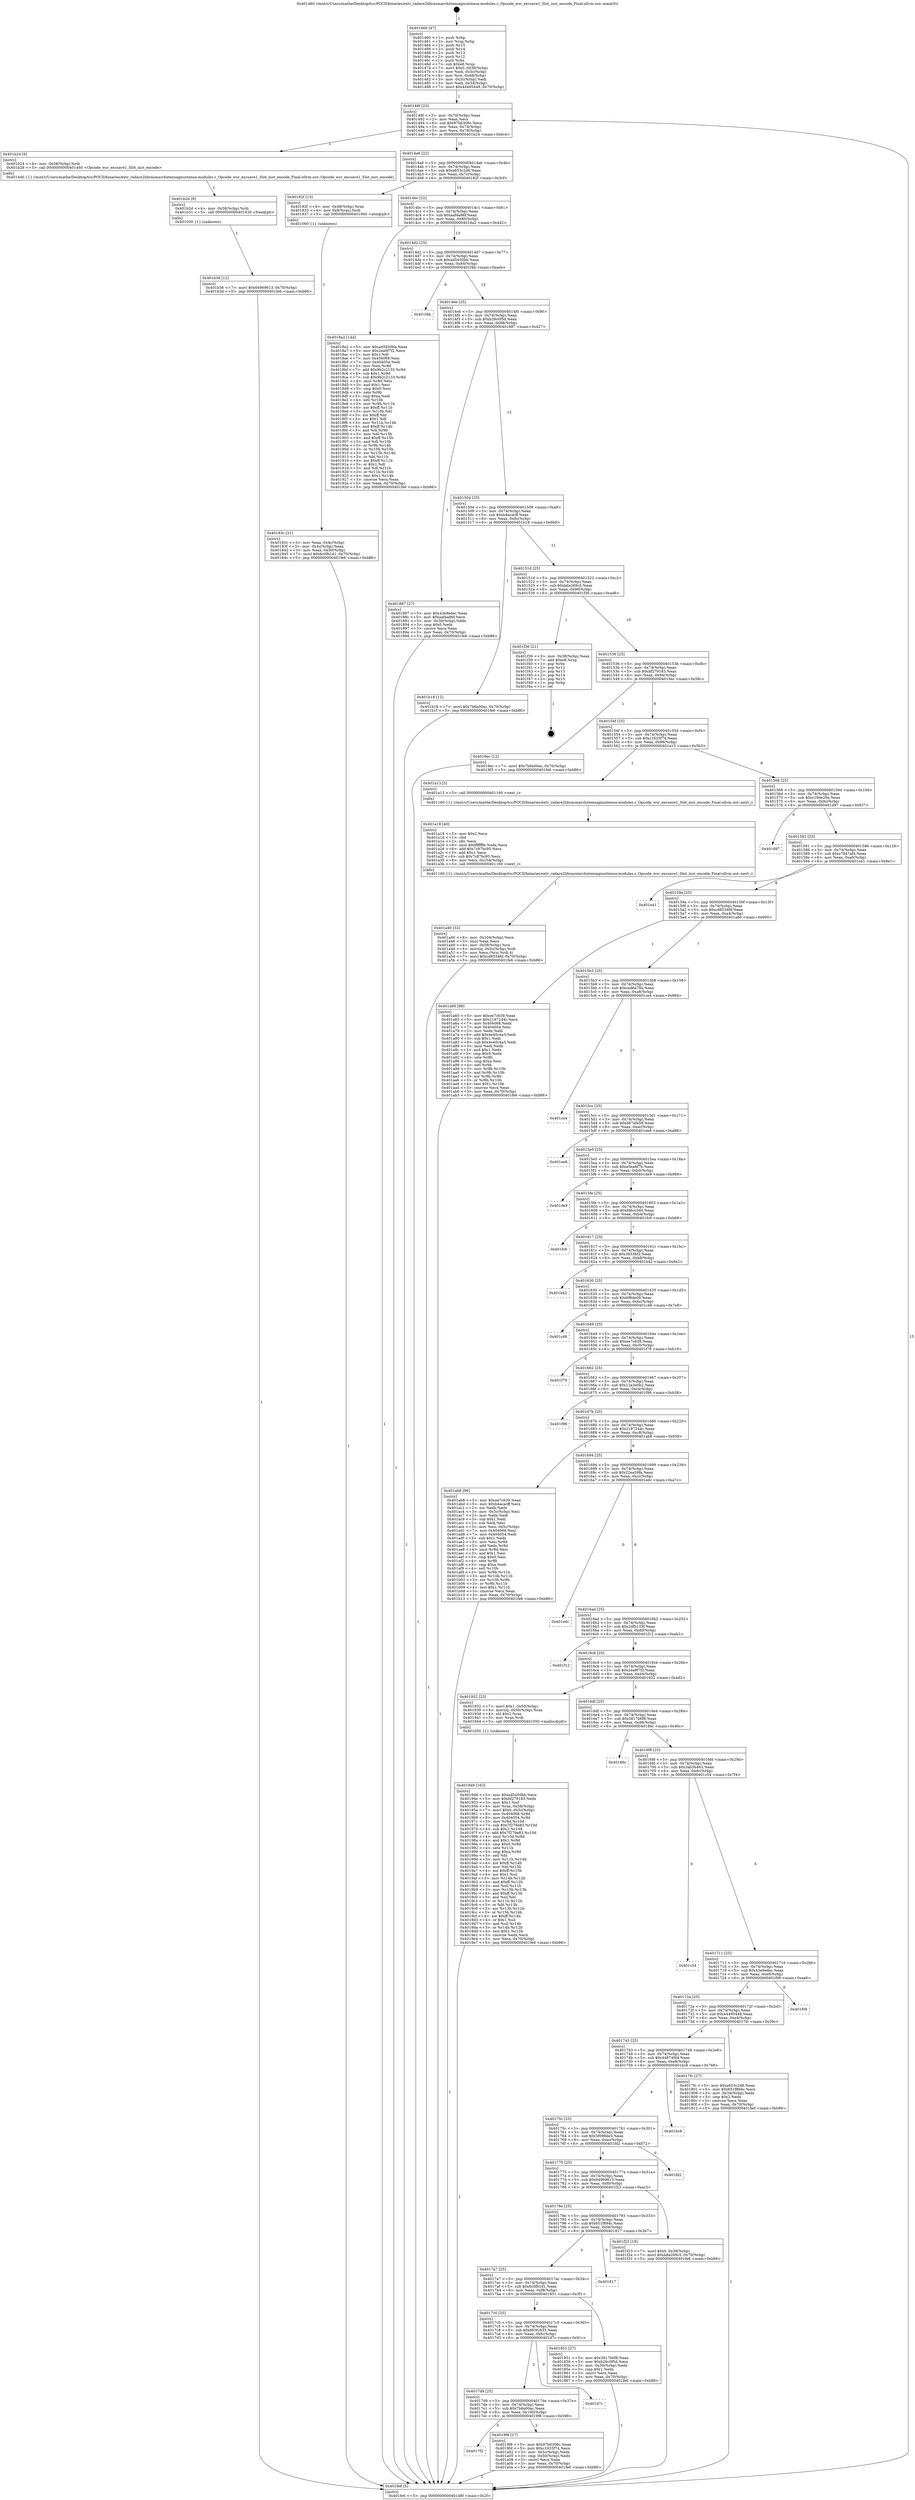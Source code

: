 digraph "0x401460" {
  label = "0x401460 (/mnt/c/Users/mathe/Desktop/tcc/POCII/binaries/extr_radare2librasmarchxtensagnuxtensa-modules.c_Opcode_wsr_excsave1_Slot_inst_encode_Final-ollvm.out::main(0))"
  labelloc = "t"
  node[shape=record]

  Entry [label="",width=0.3,height=0.3,shape=circle,fillcolor=black,style=filled]
  "0x40148f" [label="{
     0x40148f [23]\l
     | [instrs]\l
     &nbsp;&nbsp;0x40148f \<+3\>: mov -0x70(%rbp),%eax\l
     &nbsp;&nbsp;0x401492 \<+2\>: mov %eax,%ecx\l
     &nbsp;&nbsp;0x401494 \<+6\>: sub $0x97b6308c,%ecx\l
     &nbsp;&nbsp;0x40149a \<+3\>: mov %eax,-0x74(%rbp)\l
     &nbsp;&nbsp;0x40149d \<+3\>: mov %ecx,-0x78(%rbp)\l
     &nbsp;&nbsp;0x4014a0 \<+6\>: je 0000000000401b24 \<main+0x6c4\>\l
  }"]
  "0x401b24" [label="{
     0x401b24 [9]\l
     | [instrs]\l
     &nbsp;&nbsp;0x401b24 \<+4\>: mov -0x58(%rbp),%rdi\l
     &nbsp;&nbsp;0x401b28 \<+5\>: call 0000000000401440 \<Opcode_wsr_excsave1_Slot_inst_encode\>\l
     | [calls]\l
     &nbsp;&nbsp;0x401440 \{1\} (/mnt/c/Users/mathe/Desktop/tcc/POCII/binaries/extr_radare2librasmarchxtensagnuxtensa-modules.c_Opcode_wsr_excsave1_Slot_inst_encode_Final-ollvm.out::Opcode_wsr_excsave1_Slot_inst_encode)\l
  }"]
  "0x4014a6" [label="{
     0x4014a6 [22]\l
     | [instrs]\l
     &nbsp;&nbsp;0x4014a6 \<+5\>: jmp 00000000004014ab \<main+0x4b\>\l
     &nbsp;&nbsp;0x4014ab \<+3\>: mov -0x74(%rbp),%eax\l
     &nbsp;&nbsp;0x4014ae \<+5\>: sub $0xa653c2d6,%eax\l
     &nbsp;&nbsp;0x4014b3 \<+3\>: mov %eax,-0x7c(%rbp)\l
     &nbsp;&nbsp;0x4014b6 \<+6\>: je 000000000040182f \<main+0x3cf\>\l
  }"]
  Exit [label="",width=0.3,height=0.3,shape=circle,fillcolor=black,style=filled,peripheries=2]
  "0x40182f" [label="{
     0x40182f [13]\l
     | [instrs]\l
     &nbsp;&nbsp;0x40182f \<+4\>: mov -0x48(%rbp),%rax\l
     &nbsp;&nbsp;0x401833 \<+4\>: mov 0x8(%rax),%rdi\l
     &nbsp;&nbsp;0x401837 \<+5\>: call 0000000000401060 \<atoi@plt\>\l
     | [calls]\l
     &nbsp;&nbsp;0x401060 \{1\} (unknown)\l
  }"]
  "0x4014bc" [label="{
     0x4014bc [22]\l
     | [instrs]\l
     &nbsp;&nbsp;0x4014bc \<+5\>: jmp 00000000004014c1 \<main+0x61\>\l
     &nbsp;&nbsp;0x4014c1 \<+3\>: mov -0x74(%rbp),%eax\l
     &nbsp;&nbsp;0x4014c4 \<+5\>: sub $0xaaf4a86f,%eax\l
     &nbsp;&nbsp;0x4014c9 \<+3\>: mov %eax,-0x80(%rbp)\l
     &nbsp;&nbsp;0x4014cc \<+6\>: je 00000000004018a2 \<main+0x442\>\l
  }"]
  "0x401b36" [label="{
     0x401b36 [12]\l
     | [instrs]\l
     &nbsp;&nbsp;0x401b36 \<+7\>: movl $0x64969613,-0x70(%rbp)\l
     &nbsp;&nbsp;0x401b3d \<+5\>: jmp 0000000000401fe6 \<main+0xb86\>\l
  }"]
  "0x4018a2" [label="{
     0x4018a2 [144]\l
     | [instrs]\l
     &nbsp;&nbsp;0x4018a2 \<+5\>: mov $0xad5450bb,%eax\l
     &nbsp;&nbsp;0x4018a7 \<+5\>: mov $0x2ea9f7f2,%ecx\l
     &nbsp;&nbsp;0x4018ac \<+2\>: mov $0x1,%dl\l
     &nbsp;&nbsp;0x4018ae \<+7\>: mov 0x404068,%esi\l
     &nbsp;&nbsp;0x4018b5 \<+7\>: mov 0x404054,%edi\l
     &nbsp;&nbsp;0x4018bc \<+3\>: mov %esi,%r8d\l
     &nbsp;&nbsp;0x4018bf \<+7\>: add $0x9b2c2133,%r8d\l
     &nbsp;&nbsp;0x4018c6 \<+4\>: sub $0x1,%r8d\l
     &nbsp;&nbsp;0x4018ca \<+7\>: sub $0x9b2c2133,%r8d\l
     &nbsp;&nbsp;0x4018d1 \<+4\>: imul %r8d,%esi\l
     &nbsp;&nbsp;0x4018d5 \<+3\>: and $0x1,%esi\l
     &nbsp;&nbsp;0x4018d8 \<+3\>: cmp $0x0,%esi\l
     &nbsp;&nbsp;0x4018db \<+4\>: sete %r9b\l
     &nbsp;&nbsp;0x4018df \<+3\>: cmp $0xa,%edi\l
     &nbsp;&nbsp;0x4018e2 \<+4\>: setl %r10b\l
     &nbsp;&nbsp;0x4018e6 \<+3\>: mov %r9b,%r11b\l
     &nbsp;&nbsp;0x4018e9 \<+4\>: xor $0xff,%r11b\l
     &nbsp;&nbsp;0x4018ed \<+3\>: mov %r10b,%bl\l
     &nbsp;&nbsp;0x4018f0 \<+3\>: xor $0xff,%bl\l
     &nbsp;&nbsp;0x4018f3 \<+3\>: xor $0x1,%dl\l
     &nbsp;&nbsp;0x4018f6 \<+3\>: mov %r11b,%r14b\l
     &nbsp;&nbsp;0x4018f9 \<+4\>: and $0xff,%r14b\l
     &nbsp;&nbsp;0x4018fd \<+3\>: and %dl,%r9b\l
     &nbsp;&nbsp;0x401900 \<+3\>: mov %bl,%r15b\l
     &nbsp;&nbsp;0x401903 \<+4\>: and $0xff,%r15b\l
     &nbsp;&nbsp;0x401907 \<+3\>: and %dl,%r10b\l
     &nbsp;&nbsp;0x40190a \<+3\>: or %r9b,%r14b\l
     &nbsp;&nbsp;0x40190d \<+3\>: or %r10b,%r15b\l
     &nbsp;&nbsp;0x401910 \<+3\>: xor %r15b,%r14b\l
     &nbsp;&nbsp;0x401913 \<+3\>: or %bl,%r11b\l
     &nbsp;&nbsp;0x401916 \<+4\>: xor $0xff,%r11b\l
     &nbsp;&nbsp;0x40191a \<+3\>: or $0x1,%dl\l
     &nbsp;&nbsp;0x40191d \<+3\>: and %dl,%r11b\l
     &nbsp;&nbsp;0x401920 \<+3\>: or %r11b,%r14b\l
     &nbsp;&nbsp;0x401923 \<+4\>: test $0x1,%r14b\l
     &nbsp;&nbsp;0x401927 \<+3\>: cmovne %ecx,%eax\l
     &nbsp;&nbsp;0x40192a \<+3\>: mov %eax,-0x70(%rbp)\l
     &nbsp;&nbsp;0x40192d \<+5\>: jmp 0000000000401fe6 \<main+0xb86\>\l
  }"]
  "0x4014d2" [label="{
     0x4014d2 [25]\l
     | [instrs]\l
     &nbsp;&nbsp;0x4014d2 \<+5\>: jmp 00000000004014d7 \<main+0x77\>\l
     &nbsp;&nbsp;0x4014d7 \<+3\>: mov -0x74(%rbp),%eax\l
     &nbsp;&nbsp;0x4014da \<+5\>: sub $0xad5450bb,%eax\l
     &nbsp;&nbsp;0x4014df \<+6\>: mov %eax,-0x84(%rbp)\l
     &nbsp;&nbsp;0x4014e5 \<+6\>: je 0000000000401f4b \<main+0xaeb\>\l
  }"]
  "0x401b2d" [label="{
     0x401b2d [9]\l
     | [instrs]\l
     &nbsp;&nbsp;0x401b2d \<+4\>: mov -0x58(%rbp),%rdi\l
     &nbsp;&nbsp;0x401b31 \<+5\>: call 0000000000401030 \<free@plt\>\l
     | [calls]\l
     &nbsp;&nbsp;0x401030 \{1\} (unknown)\l
  }"]
  "0x401f4b" [label="{
     0x401f4b\l
  }", style=dashed]
  "0x4014eb" [label="{
     0x4014eb [25]\l
     | [instrs]\l
     &nbsp;&nbsp;0x4014eb \<+5\>: jmp 00000000004014f0 \<main+0x90\>\l
     &nbsp;&nbsp;0x4014f0 \<+3\>: mov -0x74(%rbp),%eax\l
     &nbsp;&nbsp;0x4014f3 \<+5\>: sub $0xb26c0f5d,%eax\l
     &nbsp;&nbsp;0x4014f8 \<+6\>: mov %eax,-0x88(%rbp)\l
     &nbsp;&nbsp;0x4014fe \<+6\>: je 0000000000401887 \<main+0x427\>\l
  }"]
  "0x401a40" [label="{
     0x401a40 [32]\l
     | [instrs]\l
     &nbsp;&nbsp;0x401a40 \<+6\>: mov -0x104(%rbp),%ecx\l
     &nbsp;&nbsp;0x401a46 \<+3\>: imul %eax,%ecx\l
     &nbsp;&nbsp;0x401a49 \<+4\>: mov -0x58(%rbp),%rsi\l
     &nbsp;&nbsp;0x401a4d \<+4\>: movslq -0x5c(%rbp),%rdi\l
     &nbsp;&nbsp;0x401a51 \<+3\>: mov %ecx,(%rsi,%rdi,4)\l
     &nbsp;&nbsp;0x401a54 \<+7\>: movl $0xcd85346f,-0x70(%rbp)\l
     &nbsp;&nbsp;0x401a5b \<+5\>: jmp 0000000000401fe6 \<main+0xb86\>\l
  }"]
  "0x401887" [label="{
     0x401887 [27]\l
     | [instrs]\l
     &nbsp;&nbsp;0x401887 \<+5\>: mov $0x43e9edec,%eax\l
     &nbsp;&nbsp;0x40188c \<+5\>: mov $0xaaf4a86f,%ecx\l
     &nbsp;&nbsp;0x401891 \<+3\>: mov -0x30(%rbp),%edx\l
     &nbsp;&nbsp;0x401894 \<+3\>: cmp $0x0,%edx\l
     &nbsp;&nbsp;0x401897 \<+3\>: cmove %ecx,%eax\l
     &nbsp;&nbsp;0x40189a \<+3\>: mov %eax,-0x70(%rbp)\l
     &nbsp;&nbsp;0x40189d \<+5\>: jmp 0000000000401fe6 \<main+0xb86\>\l
  }"]
  "0x401504" [label="{
     0x401504 [25]\l
     | [instrs]\l
     &nbsp;&nbsp;0x401504 \<+5\>: jmp 0000000000401509 \<main+0xa9\>\l
     &nbsp;&nbsp;0x401509 \<+3\>: mov -0x74(%rbp),%eax\l
     &nbsp;&nbsp;0x40150c \<+5\>: sub $0xb4acacff,%eax\l
     &nbsp;&nbsp;0x401511 \<+6\>: mov %eax,-0x8c(%rbp)\l
     &nbsp;&nbsp;0x401517 \<+6\>: je 0000000000401b18 \<main+0x6b8\>\l
  }"]
  "0x401a18" [label="{
     0x401a18 [40]\l
     | [instrs]\l
     &nbsp;&nbsp;0x401a18 \<+5\>: mov $0x2,%ecx\l
     &nbsp;&nbsp;0x401a1d \<+1\>: cltd\l
     &nbsp;&nbsp;0x401a1e \<+2\>: idiv %ecx\l
     &nbsp;&nbsp;0x401a20 \<+6\>: imul $0xfffffffe,%edx,%ecx\l
     &nbsp;&nbsp;0x401a26 \<+6\>: add $0x7c87bc95,%ecx\l
     &nbsp;&nbsp;0x401a2c \<+3\>: add $0x1,%ecx\l
     &nbsp;&nbsp;0x401a2f \<+6\>: sub $0x7c87bc95,%ecx\l
     &nbsp;&nbsp;0x401a35 \<+6\>: mov %ecx,-0x104(%rbp)\l
     &nbsp;&nbsp;0x401a3b \<+5\>: call 0000000000401160 \<next_i\>\l
     | [calls]\l
     &nbsp;&nbsp;0x401160 \{1\} (/mnt/c/Users/mathe/Desktop/tcc/POCII/binaries/extr_radare2librasmarchxtensagnuxtensa-modules.c_Opcode_wsr_excsave1_Slot_inst_encode_Final-ollvm.out::next_i)\l
  }"]
  "0x401b18" [label="{
     0x401b18 [12]\l
     | [instrs]\l
     &nbsp;&nbsp;0x401b18 \<+7\>: movl $0x7b6a00ac,-0x70(%rbp)\l
     &nbsp;&nbsp;0x401b1f \<+5\>: jmp 0000000000401fe6 \<main+0xb86\>\l
  }"]
  "0x40151d" [label="{
     0x40151d [25]\l
     | [instrs]\l
     &nbsp;&nbsp;0x40151d \<+5\>: jmp 0000000000401522 \<main+0xc2\>\l
     &nbsp;&nbsp;0x401522 \<+3\>: mov -0x74(%rbp),%eax\l
     &nbsp;&nbsp;0x401525 \<+5\>: sub $0xbda269c5,%eax\l
     &nbsp;&nbsp;0x40152a \<+6\>: mov %eax,-0x90(%rbp)\l
     &nbsp;&nbsp;0x401530 \<+6\>: je 0000000000401f36 \<main+0xad6\>\l
  }"]
  "0x4017f2" [label="{
     0x4017f2\l
  }", style=dashed]
  "0x401f36" [label="{
     0x401f36 [21]\l
     | [instrs]\l
     &nbsp;&nbsp;0x401f36 \<+3\>: mov -0x38(%rbp),%eax\l
     &nbsp;&nbsp;0x401f39 \<+7\>: add $0xe8,%rsp\l
     &nbsp;&nbsp;0x401f40 \<+1\>: pop %rbx\l
     &nbsp;&nbsp;0x401f41 \<+2\>: pop %r12\l
     &nbsp;&nbsp;0x401f43 \<+2\>: pop %r13\l
     &nbsp;&nbsp;0x401f45 \<+2\>: pop %r14\l
     &nbsp;&nbsp;0x401f47 \<+2\>: pop %r15\l
     &nbsp;&nbsp;0x401f49 \<+1\>: pop %rbp\l
     &nbsp;&nbsp;0x401f4a \<+1\>: ret\l
  }"]
  "0x401536" [label="{
     0x401536 [25]\l
     | [instrs]\l
     &nbsp;&nbsp;0x401536 \<+5\>: jmp 000000000040153b \<main+0xdb\>\l
     &nbsp;&nbsp;0x40153b \<+3\>: mov -0x74(%rbp),%eax\l
     &nbsp;&nbsp;0x40153e \<+5\>: sub $0xbf279183,%eax\l
     &nbsp;&nbsp;0x401543 \<+6\>: mov %eax,-0x94(%rbp)\l
     &nbsp;&nbsp;0x401549 \<+6\>: je 00000000004019ec \<main+0x58c\>\l
  }"]
  "0x4019f8" [label="{
     0x4019f8 [27]\l
     | [instrs]\l
     &nbsp;&nbsp;0x4019f8 \<+5\>: mov $0x97b6308c,%eax\l
     &nbsp;&nbsp;0x4019fd \<+5\>: mov $0xc1633f74,%ecx\l
     &nbsp;&nbsp;0x401a02 \<+3\>: mov -0x5c(%rbp),%edx\l
     &nbsp;&nbsp;0x401a05 \<+3\>: cmp -0x50(%rbp),%edx\l
     &nbsp;&nbsp;0x401a08 \<+3\>: cmovl %ecx,%eax\l
     &nbsp;&nbsp;0x401a0b \<+3\>: mov %eax,-0x70(%rbp)\l
     &nbsp;&nbsp;0x401a0e \<+5\>: jmp 0000000000401fe6 \<main+0xb86\>\l
  }"]
  "0x4019ec" [label="{
     0x4019ec [12]\l
     | [instrs]\l
     &nbsp;&nbsp;0x4019ec \<+7\>: movl $0x7b6a00ac,-0x70(%rbp)\l
     &nbsp;&nbsp;0x4019f3 \<+5\>: jmp 0000000000401fe6 \<main+0xb86\>\l
  }"]
  "0x40154f" [label="{
     0x40154f [25]\l
     | [instrs]\l
     &nbsp;&nbsp;0x40154f \<+5\>: jmp 0000000000401554 \<main+0xf4\>\l
     &nbsp;&nbsp;0x401554 \<+3\>: mov -0x74(%rbp),%eax\l
     &nbsp;&nbsp;0x401557 \<+5\>: sub $0xc1633f74,%eax\l
     &nbsp;&nbsp;0x40155c \<+6\>: mov %eax,-0x98(%rbp)\l
     &nbsp;&nbsp;0x401562 \<+6\>: je 0000000000401a13 \<main+0x5b3\>\l
  }"]
  "0x4017d9" [label="{
     0x4017d9 [25]\l
     | [instrs]\l
     &nbsp;&nbsp;0x4017d9 \<+5\>: jmp 00000000004017de \<main+0x37e\>\l
     &nbsp;&nbsp;0x4017de \<+3\>: mov -0x74(%rbp),%eax\l
     &nbsp;&nbsp;0x4017e1 \<+5\>: sub $0x7b6a00ac,%eax\l
     &nbsp;&nbsp;0x4017e6 \<+6\>: mov %eax,-0x100(%rbp)\l
     &nbsp;&nbsp;0x4017ec \<+6\>: je 00000000004019f8 \<main+0x598\>\l
  }"]
  "0x401a13" [label="{
     0x401a13 [5]\l
     | [instrs]\l
     &nbsp;&nbsp;0x401a13 \<+5\>: call 0000000000401160 \<next_i\>\l
     | [calls]\l
     &nbsp;&nbsp;0x401160 \{1\} (/mnt/c/Users/mathe/Desktop/tcc/POCII/binaries/extr_radare2librasmarchxtensagnuxtensa-modules.c_Opcode_wsr_excsave1_Slot_inst_encode_Final-ollvm.out::next_i)\l
  }"]
  "0x401568" [label="{
     0x401568 [25]\l
     | [instrs]\l
     &nbsp;&nbsp;0x401568 \<+5\>: jmp 000000000040156d \<main+0x10d\>\l
     &nbsp;&nbsp;0x40156d \<+3\>: mov -0x74(%rbp),%eax\l
     &nbsp;&nbsp;0x401570 \<+5\>: sub $0xc19de20e,%eax\l
     &nbsp;&nbsp;0x401575 \<+6\>: mov %eax,-0x9c(%rbp)\l
     &nbsp;&nbsp;0x40157b \<+6\>: je 0000000000401d97 \<main+0x937\>\l
  }"]
  "0x401d7c" [label="{
     0x401d7c\l
  }", style=dashed]
  "0x401d97" [label="{
     0x401d97\l
  }", style=dashed]
  "0x401581" [label="{
     0x401581 [25]\l
     | [instrs]\l
     &nbsp;&nbsp;0x401581 \<+5\>: jmp 0000000000401586 \<main+0x126\>\l
     &nbsp;&nbsp;0x401586 \<+3\>: mov -0x74(%rbp),%eax\l
     &nbsp;&nbsp;0x401589 \<+5\>: sub $0xc7847af4,%eax\l
     &nbsp;&nbsp;0x40158e \<+6\>: mov %eax,-0xa0(%rbp)\l
     &nbsp;&nbsp;0x401594 \<+6\>: je 0000000000401e41 \<main+0x9e1\>\l
  }"]
  "0x401949" [label="{
     0x401949 [163]\l
     | [instrs]\l
     &nbsp;&nbsp;0x401949 \<+5\>: mov $0xad5450bb,%ecx\l
     &nbsp;&nbsp;0x40194e \<+5\>: mov $0xbf279183,%edx\l
     &nbsp;&nbsp;0x401953 \<+3\>: mov $0x1,%sil\l
     &nbsp;&nbsp;0x401956 \<+4\>: mov %rax,-0x58(%rbp)\l
     &nbsp;&nbsp;0x40195a \<+7\>: movl $0x0,-0x5c(%rbp)\l
     &nbsp;&nbsp;0x401961 \<+8\>: mov 0x404068,%r8d\l
     &nbsp;&nbsp;0x401969 \<+8\>: mov 0x404054,%r9d\l
     &nbsp;&nbsp;0x401971 \<+3\>: mov %r8d,%r10d\l
     &nbsp;&nbsp;0x401974 \<+7\>: sub $0x7f279e83,%r10d\l
     &nbsp;&nbsp;0x40197b \<+4\>: sub $0x1,%r10d\l
     &nbsp;&nbsp;0x40197f \<+7\>: add $0x7f279e83,%r10d\l
     &nbsp;&nbsp;0x401986 \<+4\>: imul %r10d,%r8d\l
     &nbsp;&nbsp;0x40198a \<+4\>: and $0x1,%r8d\l
     &nbsp;&nbsp;0x40198e \<+4\>: cmp $0x0,%r8d\l
     &nbsp;&nbsp;0x401992 \<+4\>: sete %r11b\l
     &nbsp;&nbsp;0x401996 \<+4\>: cmp $0xa,%r9d\l
     &nbsp;&nbsp;0x40199a \<+3\>: setl %bl\l
     &nbsp;&nbsp;0x40199d \<+3\>: mov %r11b,%r14b\l
     &nbsp;&nbsp;0x4019a0 \<+4\>: xor $0xff,%r14b\l
     &nbsp;&nbsp;0x4019a4 \<+3\>: mov %bl,%r15b\l
     &nbsp;&nbsp;0x4019a7 \<+4\>: xor $0xff,%r15b\l
     &nbsp;&nbsp;0x4019ab \<+4\>: xor $0x1,%sil\l
     &nbsp;&nbsp;0x4019af \<+3\>: mov %r14b,%r12b\l
     &nbsp;&nbsp;0x4019b2 \<+4\>: and $0xff,%r12b\l
     &nbsp;&nbsp;0x4019b6 \<+3\>: and %sil,%r11b\l
     &nbsp;&nbsp;0x4019b9 \<+3\>: mov %r15b,%r13b\l
     &nbsp;&nbsp;0x4019bc \<+4\>: and $0xff,%r13b\l
     &nbsp;&nbsp;0x4019c0 \<+3\>: and %sil,%bl\l
     &nbsp;&nbsp;0x4019c3 \<+3\>: or %r11b,%r12b\l
     &nbsp;&nbsp;0x4019c6 \<+3\>: or %bl,%r13b\l
     &nbsp;&nbsp;0x4019c9 \<+3\>: xor %r13b,%r12b\l
     &nbsp;&nbsp;0x4019cc \<+3\>: or %r15b,%r14b\l
     &nbsp;&nbsp;0x4019cf \<+4\>: xor $0xff,%r14b\l
     &nbsp;&nbsp;0x4019d3 \<+4\>: or $0x1,%sil\l
     &nbsp;&nbsp;0x4019d7 \<+3\>: and %sil,%r14b\l
     &nbsp;&nbsp;0x4019da \<+3\>: or %r14b,%r12b\l
     &nbsp;&nbsp;0x4019dd \<+4\>: test $0x1,%r12b\l
     &nbsp;&nbsp;0x4019e1 \<+3\>: cmovne %edx,%ecx\l
     &nbsp;&nbsp;0x4019e4 \<+3\>: mov %ecx,-0x70(%rbp)\l
     &nbsp;&nbsp;0x4019e7 \<+5\>: jmp 0000000000401fe6 \<main+0xb86\>\l
  }"]
  "0x401e41" [label="{
     0x401e41\l
  }", style=dashed]
  "0x40159a" [label="{
     0x40159a [25]\l
     | [instrs]\l
     &nbsp;&nbsp;0x40159a \<+5\>: jmp 000000000040159f \<main+0x13f\>\l
     &nbsp;&nbsp;0x40159f \<+3\>: mov -0x74(%rbp),%eax\l
     &nbsp;&nbsp;0x4015a2 \<+5\>: sub $0xcd85346f,%eax\l
     &nbsp;&nbsp;0x4015a7 \<+6\>: mov %eax,-0xa4(%rbp)\l
     &nbsp;&nbsp;0x4015ad \<+6\>: je 0000000000401a60 \<main+0x600\>\l
  }"]
  "0x4017c0" [label="{
     0x4017c0 [25]\l
     | [instrs]\l
     &nbsp;&nbsp;0x4017c0 \<+5\>: jmp 00000000004017c5 \<main+0x365\>\l
     &nbsp;&nbsp;0x4017c5 \<+3\>: mov -0x74(%rbp),%eax\l
     &nbsp;&nbsp;0x4017c8 \<+5\>: sub $0x6fc92935,%eax\l
     &nbsp;&nbsp;0x4017cd \<+6\>: mov %eax,-0xfc(%rbp)\l
     &nbsp;&nbsp;0x4017d3 \<+6\>: je 0000000000401d7c \<main+0x91c\>\l
  }"]
  "0x401a60" [label="{
     0x401a60 [88]\l
     | [instrs]\l
     &nbsp;&nbsp;0x401a60 \<+5\>: mov $0xee7c639,%eax\l
     &nbsp;&nbsp;0x401a65 \<+5\>: mov $0x2187244c,%ecx\l
     &nbsp;&nbsp;0x401a6a \<+7\>: mov 0x404068,%edx\l
     &nbsp;&nbsp;0x401a71 \<+7\>: mov 0x404054,%esi\l
     &nbsp;&nbsp;0x401a78 \<+2\>: mov %edx,%edi\l
     &nbsp;&nbsp;0x401a7a \<+6\>: add $0x4e40c4a3,%edi\l
     &nbsp;&nbsp;0x401a80 \<+3\>: sub $0x1,%edi\l
     &nbsp;&nbsp;0x401a83 \<+6\>: sub $0x4e40c4a3,%edi\l
     &nbsp;&nbsp;0x401a89 \<+3\>: imul %edi,%edx\l
     &nbsp;&nbsp;0x401a8c \<+3\>: and $0x1,%edx\l
     &nbsp;&nbsp;0x401a8f \<+3\>: cmp $0x0,%edx\l
     &nbsp;&nbsp;0x401a92 \<+4\>: sete %r8b\l
     &nbsp;&nbsp;0x401a96 \<+3\>: cmp $0xa,%esi\l
     &nbsp;&nbsp;0x401a99 \<+4\>: setl %r9b\l
     &nbsp;&nbsp;0x401a9d \<+3\>: mov %r8b,%r10b\l
     &nbsp;&nbsp;0x401aa0 \<+3\>: and %r9b,%r10b\l
     &nbsp;&nbsp;0x401aa3 \<+3\>: xor %r9b,%r8b\l
     &nbsp;&nbsp;0x401aa6 \<+3\>: or %r8b,%r10b\l
     &nbsp;&nbsp;0x401aa9 \<+4\>: test $0x1,%r10b\l
     &nbsp;&nbsp;0x401aad \<+3\>: cmovne %ecx,%eax\l
     &nbsp;&nbsp;0x401ab0 \<+3\>: mov %eax,-0x70(%rbp)\l
     &nbsp;&nbsp;0x401ab3 \<+5\>: jmp 0000000000401fe6 \<main+0xb86\>\l
  }"]
  "0x4015b3" [label="{
     0x4015b3 [25]\l
     | [instrs]\l
     &nbsp;&nbsp;0x4015b3 \<+5\>: jmp 00000000004015b8 \<main+0x158\>\l
     &nbsp;&nbsp;0x4015b8 \<+3\>: mov -0x74(%rbp),%eax\l
     &nbsp;&nbsp;0x4015bb \<+5\>: sub $0xced6a78a,%eax\l
     &nbsp;&nbsp;0x4015c0 \<+6\>: mov %eax,-0xa8(%rbp)\l
     &nbsp;&nbsp;0x4015c6 \<+6\>: je 0000000000401ce4 \<main+0x884\>\l
  }"]
  "0x401851" [label="{
     0x401851 [27]\l
     | [instrs]\l
     &nbsp;&nbsp;0x401851 \<+5\>: mov $0x3817b6f8,%eax\l
     &nbsp;&nbsp;0x401856 \<+5\>: mov $0xb26c0f5d,%ecx\l
     &nbsp;&nbsp;0x40185b \<+3\>: mov -0x30(%rbp),%edx\l
     &nbsp;&nbsp;0x40185e \<+3\>: cmp $0x1,%edx\l
     &nbsp;&nbsp;0x401861 \<+3\>: cmovl %ecx,%eax\l
     &nbsp;&nbsp;0x401864 \<+3\>: mov %eax,-0x70(%rbp)\l
     &nbsp;&nbsp;0x401867 \<+5\>: jmp 0000000000401fe6 \<main+0xb86\>\l
  }"]
  "0x401ce4" [label="{
     0x401ce4\l
  }", style=dashed]
  "0x4015cc" [label="{
     0x4015cc [25]\l
     | [instrs]\l
     &nbsp;&nbsp;0x4015cc \<+5\>: jmp 00000000004015d1 \<main+0x171\>\l
     &nbsp;&nbsp;0x4015d1 \<+3\>: mov -0x74(%rbp),%eax\l
     &nbsp;&nbsp;0x4015d4 \<+5\>: sub $0xd67efa58,%eax\l
     &nbsp;&nbsp;0x4015d9 \<+6\>: mov %eax,-0xac(%rbp)\l
     &nbsp;&nbsp;0x4015df \<+6\>: je 0000000000401ee8 \<main+0xa88\>\l
  }"]
  "0x4017a7" [label="{
     0x4017a7 [25]\l
     | [instrs]\l
     &nbsp;&nbsp;0x4017a7 \<+5\>: jmp 00000000004017ac \<main+0x34c\>\l
     &nbsp;&nbsp;0x4017ac \<+3\>: mov -0x74(%rbp),%eax\l
     &nbsp;&nbsp;0x4017af \<+5\>: sub $0x6c0fb1d1,%eax\l
     &nbsp;&nbsp;0x4017b4 \<+6\>: mov %eax,-0xf8(%rbp)\l
     &nbsp;&nbsp;0x4017ba \<+6\>: je 0000000000401851 \<main+0x3f1\>\l
  }"]
  "0x401ee8" [label="{
     0x401ee8\l
  }", style=dashed]
  "0x4015e5" [label="{
     0x4015e5 [25]\l
     | [instrs]\l
     &nbsp;&nbsp;0x4015e5 \<+5\>: jmp 00000000004015ea \<main+0x18a\>\l
     &nbsp;&nbsp;0x4015ea \<+3\>: mov -0x74(%rbp),%eax\l
     &nbsp;&nbsp;0x4015ed \<+5\>: sub $0xe5ea8f7b,%eax\l
     &nbsp;&nbsp;0x4015f2 \<+6\>: mov %eax,-0xb0(%rbp)\l
     &nbsp;&nbsp;0x4015f8 \<+6\>: je 0000000000401de9 \<main+0x989\>\l
  }"]
  "0x401817" [label="{
     0x401817\l
  }", style=dashed]
  "0x401de9" [label="{
     0x401de9\l
  }", style=dashed]
  "0x4015fe" [label="{
     0x4015fe [25]\l
     | [instrs]\l
     &nbsp;&nbsp;0x4015fe \<+5\>: jmp 0000000000401603 \<main+0x1a3\>\l
     &nbsp;&nbsp;0x401603 \<+3\>: mov -0x74(%rbp),%eax\l
     &nbsp;&nbsp;0x401606 \<+5\>: sub $0xfd6cc540,%eax\l
     &nbsp;&nbsp;0x40160b \<+6\>: mov %eax,-0xb4(%rbp)\l
     &nbsp;&nbsp;0x401611 \<+6\>: je 0000000000401fc6 \<main+0xb66\>\l
  }"]
  "0x40178e" [label="{
     0x40178e [25]\l
     | [instrs]\l
     &nbsp;&nbsp;0x40178e \<+5\>: jmp 0000000000401793 \<main+0x333\>\l
     &nbsp;&nbsp;0x401793 \<+3\>: mov -0x74(%rbp),%eax\l
     &nbsp;&nbsp;0x401796 \<+5\>: sub $0x651f894c,%eax\l
     &nbsp;&nbsp;0x40179b \<+6\>: mov %eax,-0xf4(%rbp)\l
     &nbsp;&nbsp;0x4017a1 \<+6\>: je 0000000000401817 \<main+0x3b7\>\l
  }"]
  "0x401fc6" [label="{
     0x401fc6\l
  }", style=dashed]
  "0x401617" [label="{
     0x401617 [25]\l
     | [instrs]\l
     &nbsp;&nbsp;0x401617 \<+5\>: jmp 000000000040161c \<main+0x1bc\>\l
     &nbsp;&nbsp;0x40161c \<+3\>: mov -0x74(%rbp),%eax\l
     &nbsp;&nbsp;0x40161f \<+5\>: sub $0x38336f2,%eax\l
     &nbsp;&nbsp;0x401624 \<+6\>: mov %eax,-0xb8(%rbp)\l
     &nbsp;&nbsp;0x40162a \<+6\>: je 0000000000401b42 \<main+0x6e2\>\l
  }"]
  "0x401f23" [label="{
     0x401f23 [19]\l
     | [instrs]\l
     &nbsp;&nbsp;0x401f23 \<+7\>: movl $0x0,-0x38(%rbp)\l
     &nbsp;&nbsp;0x401f2a \<+7\>: movl $0xbda269c5,-0x70(%rbp)\l
     &nbsp;&nbsp;0x401f31 \<+5\>: jmp 0000000000401fe6 \<main+0xb86\>\l
  }"]
  "0x401b42" [label="{
     0x401b42\l
  }", style=dashed]
  "0x401630" [label="{
     0x401630 [25]\l
     | [instrs]\l
     &nbsp;&nbsp;0x401630 \<+5\>: jmp 0000000000401635 \<main+0x1d5\>\l
     &nbsp;&nbsp;0x401635 \<+3\>: mov -0x74(%rbp),%eax\l
     &nbsp;&nbsp;0x401638 \<+5\>: sub $0x6f8de09,%eax\l
     &nbsp;&nbsp;0x40163d \<+6\>: mov %eax,-0xbc(%rbp)\l
     &nbsp;&nbsp;0x401643 \<+6\>: je 0000000000401c48 \<main+0x7e8\>\l
  }"]
  "0x401775" [label="{
     0x401775 [25]\l
     | [instrs]\l
     &nbsp;&nbsp;0x401775 \<+5\>: jmp 000000000040177a \<main+0x31a\>\l
     &nbsp;&nbsp;0x40177a \<+3\>: mov -0x74(%rbp),%eax\l
     &nbsp;&nbsp;0x40177d \<+5\>: sub $0x64969613,%eax\l
     &nbsp;&nbsp;0x401782 \<+6\>: mov %eax,-0xf0(%rbp)\l
     &nbsp;&nbsp;0x401788 \<+6\>: je 0000000000401f23 \<main+0xac3\>\l
  }"]
  "0x401c48" [label="{
     0x401c48\l
  }", style=dashed]
  "0x401649" [label="{
     0x401649 [25]\l
     | [instrs]\l
     &nbsp;&nbsp;0x401649 \<+5\>: jmp 000000000040164e \<main+0x1ee\>\l
     &nbsp;&nbsp;0x40164e \<+3\>: mov -0x74(%rbp),%eax\l
     &nbsp;&nbsp;0x401651 \<+5\>: sub $0xee7c639,%eax\l
     &nbsp;&nbsp;0x401656 \<+6\>: mov %eax,-0xc0(%rbp)\l
     &nbsp;&nbsp;0x40165c \<+6\>: je 0000000000401f79 \<main+0xb19\>\l
  }"]
  "0x401fd2" [label="{
     0x401fd2\l
  }", style=dashed]
  "0x401f79" [label="{
     0x401f79\l
  }", style=dashed]
  "0x401662" [label="{
     0x401662 [25]\l
     | [instrs]\l
     &nbsp;&nbsp;0x401662 \<+5\>: jmp 0000000000401667 \<main+0x207\>\l
     &nbsp;&nbsp;0x401667 \<+3\>: mov -0x74(%rbp),%eax\l
     &nbsp;&nbsp;0x40166a \<+5\>: sub $0x12a3e0b2,%eax\l
     &nbsp;&nbsp;0x40166f \<+6\>: mov %eax,-0xc4(%rbp)\l
     &nbsp;&nbsp;0x401675 \<+6\>: je 0000000000401f98 \<main+0xb38\>\l
  }"]
  "0x40175c" [label="{
     0x40175c [25]\l
     | [instrs]\l
     &nbsp;&nbsp;0x40175c \<+5\>: jmp 0000000000401761 \<main+0x301\>\l
     &nbsp;&nbsp;0x401761 \<+3\>: mov -0x74(%rbp),%eax\l
     &nbsp;&nbsp;0x401764 \<+5\>: sub $0x5f098de5,%eax\l
     &nbsp;&nbsp;0x401769 \<+6\>: mov %eax,-0xec(%rbp)\l
     &nbsp;&nbsp;0x40176f \<+6\>: je 0000000000401fd2 \<main+0xb72\>\l
  }"]
  "0x401f98" [label="{
     0x401f98\l
  }", style=dashed]
  "0x40167b" [label="{
     0x40167b [25]\l
     | [instrs]\l
     &nbsp;&nbsp;0x40167b \<+5\>: jmp 0000000000401680 \<main+0x220\>\l
     &nbsp;&nbsp;0x401680 \<+3\>: mov -0x74(%rbp),%eax\l
     &nbsp;&nbsp;0x401683 \<+5\>: sub $0x2187244c,%eax\l
     &nbsp;&nbsp;0x401688 \<+6\>: mov %eax,-0xc8(%rbp)\l
     &nbsp;&nbsp;0x40168e \<+6\>: je 0000000000401ab8 \<main+0x658\>\l
  }"]
  "0x401bc8" [label="{
     0x401bc8\l
  }", style=dashed]
  "0x401ab8" [label="{
     0x401ab8 [96]\l
     | [instrs]\l
     &nbsp;&nbsp;0x401ab8 \<+5\>: mov $0xee7c639,%eax\l
     &nbsp;&nbsp;0x401abd \<+5\>: mov $0xb4acacff,%ecx\l
     &nbsp;&nbsp;0x401ac2 \<+2\>: xor %edx,%edx\l
     &nbsp;&nbsp;0x401ac4 \<+3\>: mov -0x5c(%rbp),%esi\l
     &nbsp;&nbsp;0x401ac7 \<+2\>: mov %edx,%edi\l
     &nbsp;&nbsp;0x401ac9 \<+3\>: sub $0x1,%edi\l
     &nbsp;&nbsp;0x401acc \<+2\>: sub %edi,%esi\l
     &nbsp;&nbsp;0x401ace \<+3\>: mov %esi,-0x5c(%rbp)\l
     &nbsp;&nbsp;0x401ad1 \<+7\>: mov 0x404068,%esi\l
     &nbsp;&nbsp;0x401ad8 \<+7\>: mov 0x404054,%edi\l
     &nbsp;&nbsp;0x401adf \<+3\>: sub $0x1,%edx\l
     &nbsp;&nbsp;0x401ae2 \<+3\>: mov %esi,%r8d\l
     &nbsp;&nbsp;0x401ae5 \<+3\>: add %edx,%r8d\l
     &nbsp;&nbsp;0x401ae8 \<+4\>: imul %r8d,%esi\l
     &nbsp;&nbsp;0x401aec \<+3\>: and $0x1,%esi\l
     &nbsp;&nbsp;0x401aef \<+3\>: cmp $0x0,%esi\l
     &nbsp;&nbsp;0x401af2 \<+4\>: sete %r9b\l
     &nbsp;&nbsp;0x401af6 \<+3\>: cmp $0xa,%edi\l
     &nbsp;&nbsp;0x401af9 \<+4\>: setl %r10b\l
     &nbsp;&nbsp;0x401afd \<+3\>: mov %r9b,%r11b\l
     &nbsp;&nbsp;0x401b00 \<+3\>: and %r10b,%r11b\l
     &nbsp;&nbsp;0x401b03 \<+3\>: xor %r10b,%r9b\l
     &nbsp;&nbsp;0x401b06 \<+3\>: or %r9b,%r11b\l
     &nbsp;&nbsp;0x401b09 \<+4\>: test $0x1,%r11b\l
     &nbsp;&nbsp;0x401b0d \<+3\>: cmovne %ecx,%eax\l
     &nbsp;&nbsp;0x401b10 \<+3\>: mov %eax,-0x70(%rbp)\l
     &nbsp;&nbsp;0x401b13 \<+5\>: jmp 0000000000401fe6 \<main+0xb86\>\l
  }"]
  "0x401694" [label="{
     0x401694 [25]\l
     | [instrs]\l
     &nbsp;&nbsp;0x401694 \<+5\>: jmp 0000000000401699 \<main+0x239\>\l
     &nbsp;&nbsp;0x401699 \<+3\>: mov -0x74(%rbp),%eax\l
     &nbsp;&nbsp;0x40169c \<+5\>: sub $0x22ea59fa,%eax\l
     &nbsp;&nbsp;0x4016a1 \<+6\>: mov %eax,-0xcc(%rbp)\l
     &nbsp;&nbsp;0x4016a7 \<+6\>: je 0000000000401edc \<main+0xa7c\>\l
  }"]
  "0x40183c" [label="{
     0x40183c [21]\l
     | [instrs]\l
     &nbsp;&nbsp;0x40183c \<+3\>: mov %eax,-0x4c(%rbp)\l
     &nbsp;&nbsp;0x40183f \<+3\>: mov -0x4c(%rbp),%eax\l
     &nbsp;&nbsp;0x401842 \<+3\>: mov %eax,-0x30(%rbp)\l
     &nbsp;&nbsp;0x401845 \<+7\>: movl $0x6c0fb1d1,-0x70(%rbp)\l
     &nbsp;&nbsp;0x40184c \<+5\>: jmp 0000000000401fe6 \<main+0xb86\>\l
  }"]
  "0x401edc" [label="{
     0x401edc\l
  }", style=dashed]
  "0x4016ad" [label="{
     0x4016ad [25]\l
     | [instrs]\l
     &nbsp;&nbsp;0x4016ad \<+5\>: jmp 00000000004016b2 \<main+0x252\>\l
     &nbsp;&nbsp;0x4016b2 \<+3\>: mov -0x74(%rbp),%eax\l
     &nbsp;&nbsp;0x4016b5 \<+5\>: sub $0x2dfb133f,%eax\l
     &nbsp;&nbsp;0x4016ba \<+6\>: mov %eax,-0xd0(%rbp)\l
     &nbsp;&nbsp;0x4016c0 \<+6\>: je 0000000000401f12 \<main+0xab2\>\l
  }"]
  "0x401460" [label="{
     0x401460 [47]\l
     | [instrs]\l
     &nbsp;&nbsp;0x401460 \<+1\>: push %rbp\l
     &nbsp;&nbsp;0x401461 \<+3\>: mov %rsp,%rbp\l
     &nbsp;&nbsp;0x401464 \<+2\>: push %r15\l
     &nbsp;&nbsp;0x401466 \<+2\>: push %r14\l
     &nbsp;&nbsp;0x401468 \<+2\>: push %r13\l
     &nbsp;&nbsp;0x40146a \<+2\>: push %r12\l
     &nbsp;&nbsp;0x40146c \<+1\>: push %rbx\l
     &nbsp;&nbsp;0x40146d \<+7\>: sub $0xe8,%rsp\l
     &nbsp;&nbsp;0x401474 \<+7\>: movl $0x0,-0x38(%rbp)\l
     &nbsp;&nbsp;0x40147b \<+3\>: mov %edi,-0x3c(%rbp)\l
     &nbsp;&nbsp;0x40147e \<+4\>: mov %rsi,-0x48(%rbp)\l
     &nbsp;&nbsp;0x401482 \<+3\>: mov -0x3c(%rbp),%edi\l
     &nbsp;&nbsp;0x401485 \<+3\>: mov %edi,-0x34(%rbp)\l
     &nbsp;&nbsp;0x401488 \<+7\>: movl $0x44495448,-0x70(%rbp)\l
  }"]
  "0x401f12" [label="{
     0x401f12\l
  }", style=dashed]
  "0x4016c6" [label="{
     0x4016c6 [25]\l
     | [instrs]\l
     &nbsp;&nbsp;0x4016c6 \<+5\>: jmp 00000000004016cb \<main+0x26b\>\l
     &nbsp;&nbsp;0x4016cb \<+3\>: mov -0x74(%rbp),%eax\l
     &nbsp;&nbsp;0x4016ce \<+5\>: sub $0x2ea9f7f2,%eax\l
     &nbsp;&nbsp;0x4016d3 \<+6\>: mov %eax,-0xd4(%rbp)\l
     &nbsp;&nbsp;0x4016d9 \<+6\>: je 0000000000401932 \<main+0x4d2\>\l
  }"]
  "0x401fe6" [label="{
     0x401fe6 [5]\l
     | [instrs]\l
     &nbsp;&nbsp;0x401fe6 \<+5\>: jmp 000000000040148f \<main+0x2f\>\l
  }"]
  "0x401932" [label="{
     0x401932 [23]\l
     | [instrs]\l
     &nbsp;&nbsp;0x401932 \<+7\>: movl $0x1,-0x50(%rbp)\l
     &nbsp;&nbsp;0x401939 \<+4\>: movslq -0x50(%rbp),%rax\l
     &nbsp;&nbsp;0x40193d \<+4\>: shl $0x2,%rax\l
     &nbsp;&nbsp;0x401941 \<+3\>: mov %rax,%rdi\l
     &nbsp;&nbsp;0x401944 \<+5\>: call 0000000000401050 \<malloc@plt\>\l
     | [calls]\l
     &nbsp;&nbsp;0x401050 \{1\} (unknown)\l
  }"]
  "0x4016df" [label="{
     0x4016df [25]\l
     | [instrs]\l
     &nbsp;&nbsp;0x4016df \<+5\>: jmp 00000000004016e4 \<main+0x284\>\l
     &nbsp;&nbsp;0x4016e4 \<+3\>: mov -0x74(%rbp),%eax\l
     &nbsp;&nbsp;0x4016e7 \<+5\>: sub $0x3817b6f8,%eax\l
     &nbsp;&nbsp;0x4016ec \<+6\>: mov %eax,-0xd8(%rbp)\l
     &nbsp;&nbsp;0x4016f2 \<+6\>: je 000000000040186c \<main+0x40c\>\l
  }"]
  "0x401743" [label="{
     0x401743 [25]\l
     | [instrs]\l
     &nbsp;&nbsp;0x401743 \<+5\>: jmp 0000000000401748 \<main+0x2e8\>\l
     &nbsp;&nbsp;0x401748 \<+3\>: mov -0x74(%rbp),%eax\l
     &nbsp;&nbsp;0x40174b \<+5\>: sub $0x44874fd4,%eax\l
     &nbsp;&nbsp;0x401750 \<+6\>: mov %eax,-0xe8(%rbp)\l
     &nbsp;&nbsp;0x401756 \<+6\>: je 0000000000401bc8 \<main+0x768\>\l
  }"]
  "0x40186c" [label="{
     0x40186c\l
  }", style=dashed]
  "0x4016f8" [label="{
     0x4016f8 [25]\l
     | [instrs]\l
     &nbsp;&nbsp;0x4016f8 \<+5\>: jmp 00000000004016fd \<main+0x29d\>\l
     &nbsp;&nbsp;0x4016fd \<+3\>: mov -0x74(%rbp),%eax\l
     &nbsp;&nbsp;0x401700 \<+5\>: sub $0x3ab3b463,%eax\l
     &nbsp;&nbsp;0x401705 \<+6\>: mov %eax,-0xdc(%rbp)\l
     &nbsp;&nbsp;0x40170b \<+6\>: je 0000000000401c54 \<main+0x7f4\>\l
  }"]
  "0x4017fc" [label="{
     0x4017fc [27]\l
     | [instrs]\l
     &nbsp;&nbsp;0x4017fc \<+5\>: mov $0xa653c2d6,%eax\l
     &nbsp;&nbsp;0x401801 \<+5\>: mov $0x651f894c,%ecx\l
     &nbsp;&nbsp;0x401806 \<+3\>: mov -0x34(%rbp),%edx\l
     &nbsp;&nbsp;0x401809 \<+3\>: cmp $0x2,%edx\l
     &nbsp;&nbsp;0x40180c \<+3\>: cmovne %ecx,%eax\l
     &nbsp;&nbsp;0x40180f \<+3\>: mov %eax,-0x70(%rbp)\l
     &nbsp;&nbsp;0x401812 \<+5\>: jmp 0000000000401fe6 \<main+0xb86\>\l
  }"]
  "0x401c54" [label="{
     0x401c54\l
  }", style=dashed]
  "0x401711" [label="{
     0x401711 [25]\l
     | [instrs]\l
     &nbsp;&nbsp;0x401711 \<+5\>: jmp 0000000000401716 \<main+0x2b6\>\l
     &nbsp;&nbsp;0x401716 \<+3\>: mov -0x74(%rbp),%eax\l
     &nbsp;&nbsp;0x401719 \<+5\>: sub $0x43e9edec,%eax\l
     &nbsp;&nbsp;0x40171e \<+6\>: mov %eax,-0xe0(%rbp)\l
     &nbsp;&nbsp;0x401724 \<+6\>: je 0000000000401f06 \<main+0xaa6\>\l
  }"]
  "0x40172a" [label="{
     0x40172a [25]\l
     | [instrs]\l
     &nbsp;&nbsp;0x40172a \<+5\>: jmp 000000000040172f \<main+0x2cf\>\l
     &nbsp;&nbsp;0x40172f \<+3\>: mov -0x74(%rbp),%eax\l
     &nbsp;&nbsp;0x401732 \<+5\>: sub $0x44495448,%eax\l
     &nbsp;&nbsp;0x401737 \<+6\>: mov %eax,-0xe4(%rbp)\l
     &nbsp;&nbsp;0x40173d \<+6\>: je 00000000004017fc \<main+0x39c\>\l
  }"]
  "0x401f06" [label="{
     0x401f06\l
  }", style=dashed]
  Entry -> "0x401460" [label=" 1"]
  "0x40148f" -> "0x401b24" [label=" 1"]
  "0x40148f" -> "0x4014a6" [label=" 15"]
  "0x401f36" -> Exit [label=" 1"]
  "0x4014a6" -> "0x40182f" [label=" 1"]
  "0x4014a6" -> "0x4014bc" [label=" 14"]
  "0x401f23" -> "0x401fe6" [label=" 1"]
  "0x4014bc" -> "0x4018a2" [label=" 1"]
  "0x4014bc" -> "0x4014d2" [label=" 13"]
  "0x401b36" -> "0x401fe6" [label=" 1"]
  "0x4014d2" -> "0x401f4b" [label=" 0"]
  "0x4014d2" -> "0x4014eb" [label=" 13"]
  "0x401b2d" -> "0x401b36" [label=" 1"]
  "0x4014eb" -> "0x401887" [label=" 1"]
  "0x4014eb" -> "0x401504" [label=" 12"]
  "0x401b24" -> "0x401b2d" [label=" 1"]
  "0x401504" -> "0x401b18" [label=" 1"]
  "0x401504" -> "0x40151d" [label=" 11"]
  "0x401b18" -> "0x401fe6" [label=" 1"]
  "0x40151d" -> "0x401f36" [label=" 1"]
  "0x40151d" -> "0x401536" [label=" 10"]
  "0x401ab8" -> "0x401fe6" [label=" 1"]
  "0x401536" -> "0x4019ec" [label=" 1"]
  "0x401536" -> "0x40154f" [label=" 9"]
  "0x401a60" -> "0x401fe6" [label=" 1"]
  "0x40154f" -> "0x401a13" [label=" 1"]
  "0x40154f" -> "0x401568" [label=" 8"]
  "0x401a18" -> "0x401a40" [label=" 1"]
  "0x401568" -> "0x401d97" [label=" 0"]
  "0x401568" -> "0x401581" [label=" 8"]
  "0x401a13" -> "0x401a18" [label=" 1"]
  "0x401581" -> "0x401e41" [label=" 0"]
  "0x401581" -> "0x40159a" [label=" 8"]
  "0x4017d9" -> "0x4017f2" [label=" 0"]
  "0x40159a" -> "0x401a60" [label=" 1"]
  "0x40159a" -> "0x4015b3" [label=" 7"]
  "0x4017d9" -> "0x4019f8" [label=" 2"]
  "0x4015b3" -> "0x401ce4" [label=" 0"]
  "0x4015b3" -> "0x4015cc" [label=" 7"]
  "0x401a40" -> "0x401fe6" [label=" 1"]
  "0x4015cc" -> "0x401ee8" [label=" 0"]
  "0x4015cc" -> "0x4015e5" [label=" 7"]
  "0x4017c0" -> "0x401d7c" [label=" 0"]
  "0x4015e5" -> "0x401de9" [label=" 0"]
  "0x4015e5" -> "0x4015fe" [label=" 7"]
  "0x4019f8" -> "0x401fe6" [label=" 2"]
  "0x4015fe" -> "0x401fc6" [label=" 0"]
  "0x4015fe" -> "0x401617" [label=" 7"]
  "0x401949" -> "0x401fe6" [label=" 1"]
  "0x401617" -> "0x401b42" [label=" 0"]
  "0x401617" -> "0x401630" [label=" 7"]
  "0x401932" -> "0x401949" [label=" 1"]
  "0x401630" -> "0x401c48" [label=" 0"]
  "0x401630" -> "0x401649" [label=" 7"]
  "0x401887" -> "0x401fe6" [label=" 1"]
  "0x401649" -> "0x401f79" [label=" 0"]
  "0x401649" -> "0x401662" [label=" 7"]
  "0x401851" -> "0x401fe6" [label=" 1"]
  "0x401662" -> "0x401f98" [label=" 0"]
  "0x401662" -> "0x40167b" [label=" 7"]
  "0x4017a7" -> "0x401851" [label=" 1"]
  "0x40167b" -> "0x401ab8" [label=" 1"]
  "0x40167b" -> "0x401694" [label=" 6"]
  "0x4017c0" -> "0x4017d9" [label=" 2"]
  "0x401694" -> "0x401edc" [label=" 0"]
  "0x401694" -> "0x4016ad" [label=" 6"]
  "0x40178e" -> "0x401817" [label=" 0"]
  "0x4016ad" -> "0x401f12" [label=" 0"]
  "0x4016ad" -> "0x4016c6" [label=" 6"]
  "0x4019ec" -> "0x401fe6" [label=" 1"]
  "0x4016c6" -> "0x401932" [label=" 1"]
  "0x4016c6" -> "0x4016df" [label=" 5"]
  "0x401775" -> "0x40178e" [label=" 3"]
  "0x4016df" -> "0x40186c" [label=" 0"]
  "0x4016df" -> "0x4016f8" [label=" 5"]
  "0x401775" -> "0x401f23" [label=" 1"]
  "0x4016f8" -> "0x401c54" [label=" 0"]
  "0x4016f8" -> "0x401711" [label=" 5"]
  "0x4018a2" -> "0x401fe6" [label=" 1"]
  "0x401711" -> "0x401f06" [label=" 0"]
  "0x401711" -> "0x40172a" [label=" 5"]
  "0x40175c" -> "0x401775" [label=" 4"]
  "0x40172a" -> "0x4017fc" [label=" 1"]
  "0x40172a" -> "0x401743" [label=" 4"]
  "0x4017fc" -> "0x401fe6" [label=" 1"]
  "0x401460" -> "0x40148f" [label=" 1"]
  "0x401fe6" -> "0x40148f" [label=" 15"]
  "0x40182f" -> "0x40183c" [label=" 1"]
  "0x40183c" -> "0x401fe6" [label=" 1"]
  "0x40178e" -> "0x4017a7" [label=" 3"]
  "0x401743" -> "0x401bc8" [label=" 0"]
  "0x401743" -> "0x40175c" [label=" 4"]
  "0x4017a7" -> "0x4017c0" [label=" 2"]
  "0x40175c" -> "0x401fd2" [label=" 0"]
}
